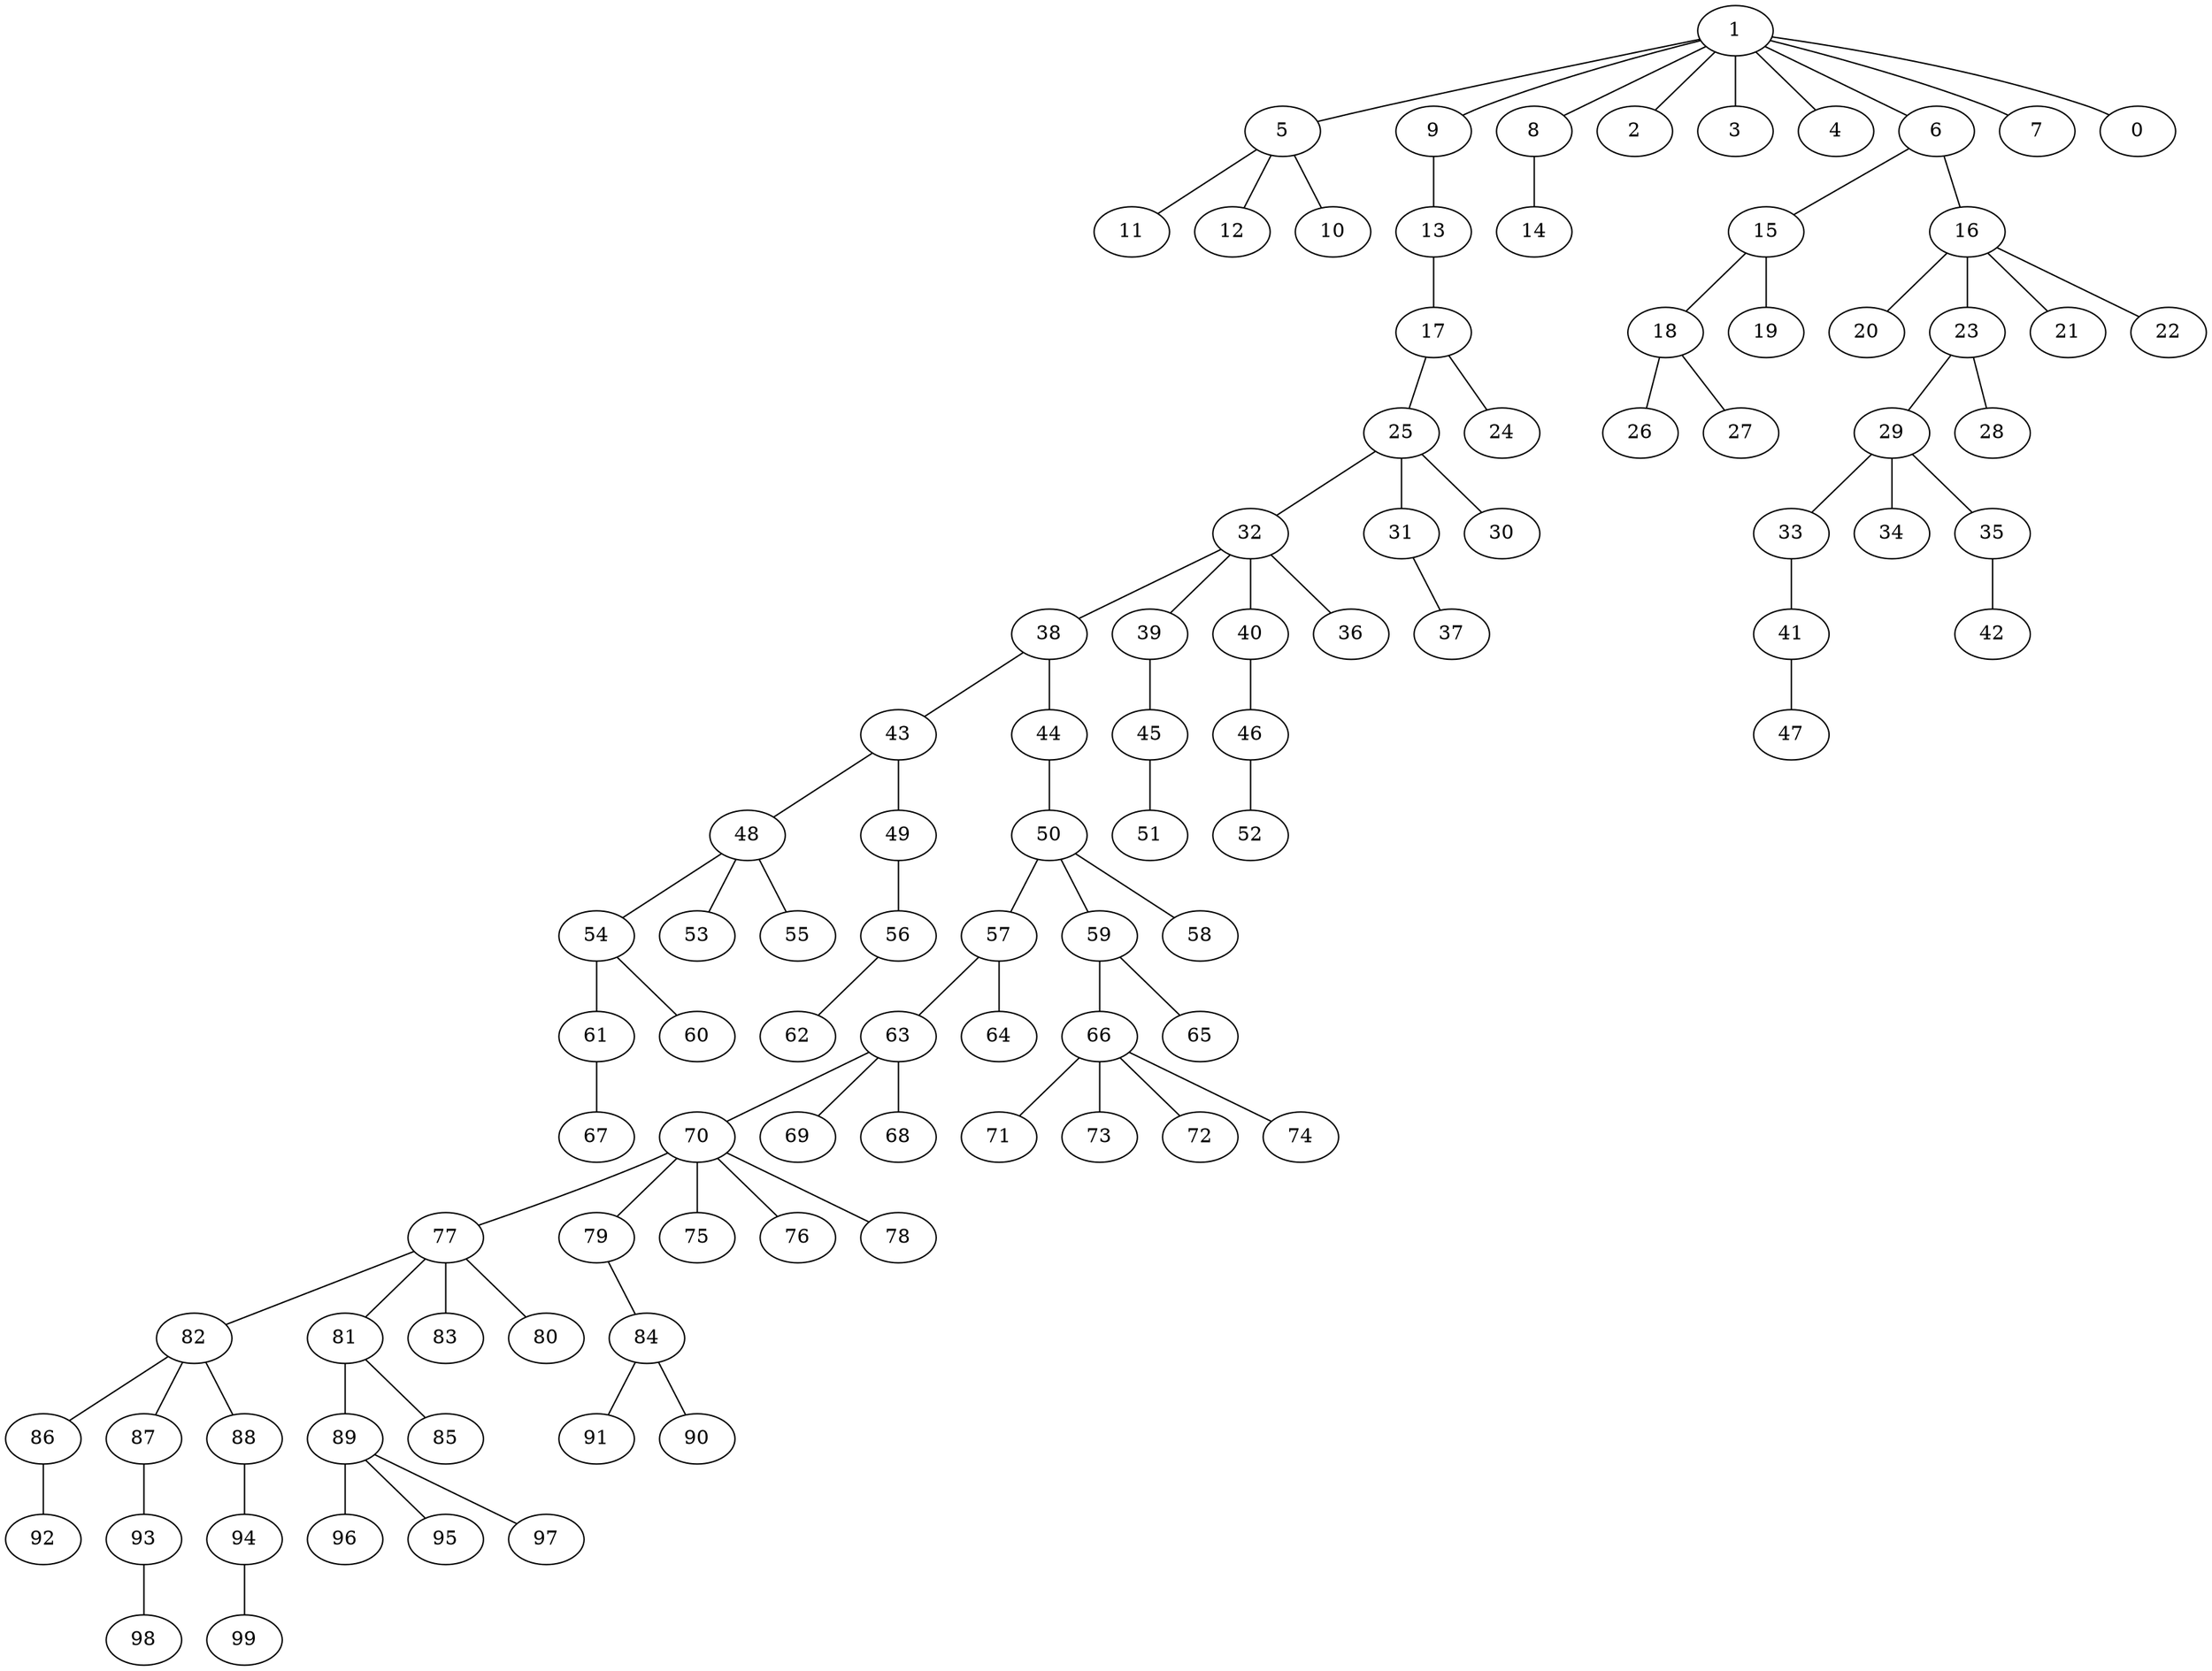 strict graph G {
1;
5;
9;
8;
2;
3;
4;
6;
7;
0;
11;
12;
10;
13;
14;
15;
16;
17;
18;
19;
20;
23;
21;
22;
25;
24;
26;
27;
29;
28;
32;
31;
30;
33;
34;
35;
38;
39;
40;
36;
37;
41;
42;
43;
44;
45;
46;
47;
48;
49;
50;
51;
52;
54;
53;
55;
56;
57;
59;
58;
61;
60;
62;
63;
64;
66;
65;
67;
70;
69;
68;
71;
73;
72;
74;
77;
79;
75;
76;
78;
82;
81;
83;
80;
84;
86;
87;
88;
89;
85;
91;
90;
92;
93;
94;
96;
95;
97;
98;
99;
5 -- 11;
15 -- 18;
1 -- 2;
81 -- 89;
82 -- 86;
70 -- 76;
87 -- 93;
15 -- 19;
50 -- 58;
63 -- 70;
43 -- 48;
61 -- 67;
9 -- 13;
1 -- 0;
25 -- 31;
63 -- 69;
48 -- 54;
66 -- 73;
31 -- 37;
82 -- 87;
50 -- 59;
93 -- 98;
66 -- 71;
39 -- 45;
70 -- 75;
38 -- 44;
84 -- 91;
54 -- 61;
48 -- 55;
25 -- 30;
79 -- 84;
32 -- 38;
16 -- 23;
1 -- 8;
57 -- 63;
1 -- 4;
77 -- 81;
63 -- 68;
8 -- 14;
70 -- 77;
17 -- 25;
70 -- 79;
49 -- 56;
35 -- 42;
1 -- 5;
89 -- 95;
18 -- 26;
41 -- 47;
32 -- 36;
89 -- 97;
1 -- 9;
29 -- 33;
23 -- 29;
25 -- 32;
88 -- 94;
50 -- 57;
46 -- 52;
16 -- 20;
70 -- 78;
29 -- 34;
40 -- 46;
86 -- 92;
18 -- 27;
66 -- 72;
29 -- 35;
43 -- 49;
82 -- 88;
6 -- 15;
59 -- 65;
48 -- 53;
16 -- 22;
66 -- 74;
44 -- 50;
32 -- 39;
17 -- 24;
94 -- 99;
89 -- 96;
23 -- 28;
1 -- 6;
16 -- 21;
77 -- 82;
57 -- 64;
77 -- 83;
56 -- 62;
77 -- 80;
5 -- 10;
81 -- 85;
59 -- 66;
1 -- 3;
1 -- 7;
84 -- 90;
6 -- 16;
45 -- 51;
38 -- 43;
5 -- 12;
54 -- 60;
32 -- 40;
13 -- 17;
33 -- 41;
}

